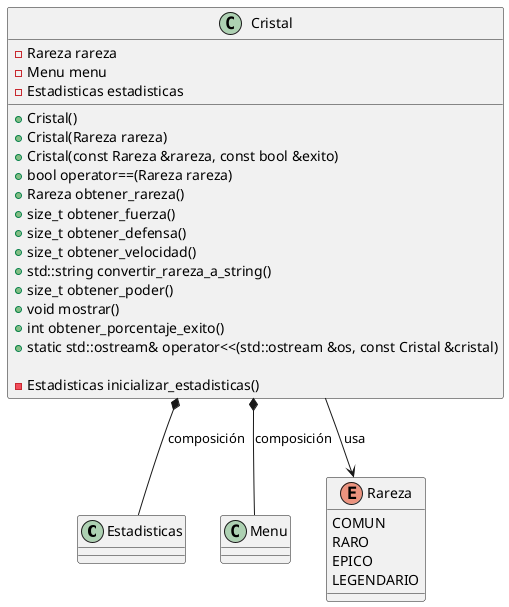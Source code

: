 @startuml
'https://plantuml.com/class-diagram
class Estadisticas
class Menu

enum Rareza {
    COMUN
    RARO
    EPICO
    LEGENDARIO
}

class Cristal {
    - Rareza rareza
    - Menu menu
    - Estadisticas estadisticas

    + Cristal()
    + Cristal(Rareza rareza)
    + Cristal(const Rareza &rareza, const bool &exito)
    + bool operator==(Rareza rareza)
    + Rareza obtener_rareza()
    + size_t obtener_fuerza()
    + size_t obtener_defensa()
    + size_t obtener_velocidad()
    + std::string convertir_rareza_a_string()
    + size_t obtener_poder()
    + void mostrar()
    + int obtener_porcentaje_exito()
    + static std::ostream& operator<<(std::ostream &os, const Cristal &cristal)

    - Estadisticas inicializar_estadisticas()
}

' Relaciones
Cristal *-- Menu : "composición"
Cristal *-- Estadisticas : "composición"
Cristal --> Rareza : "usa"
@enduml
